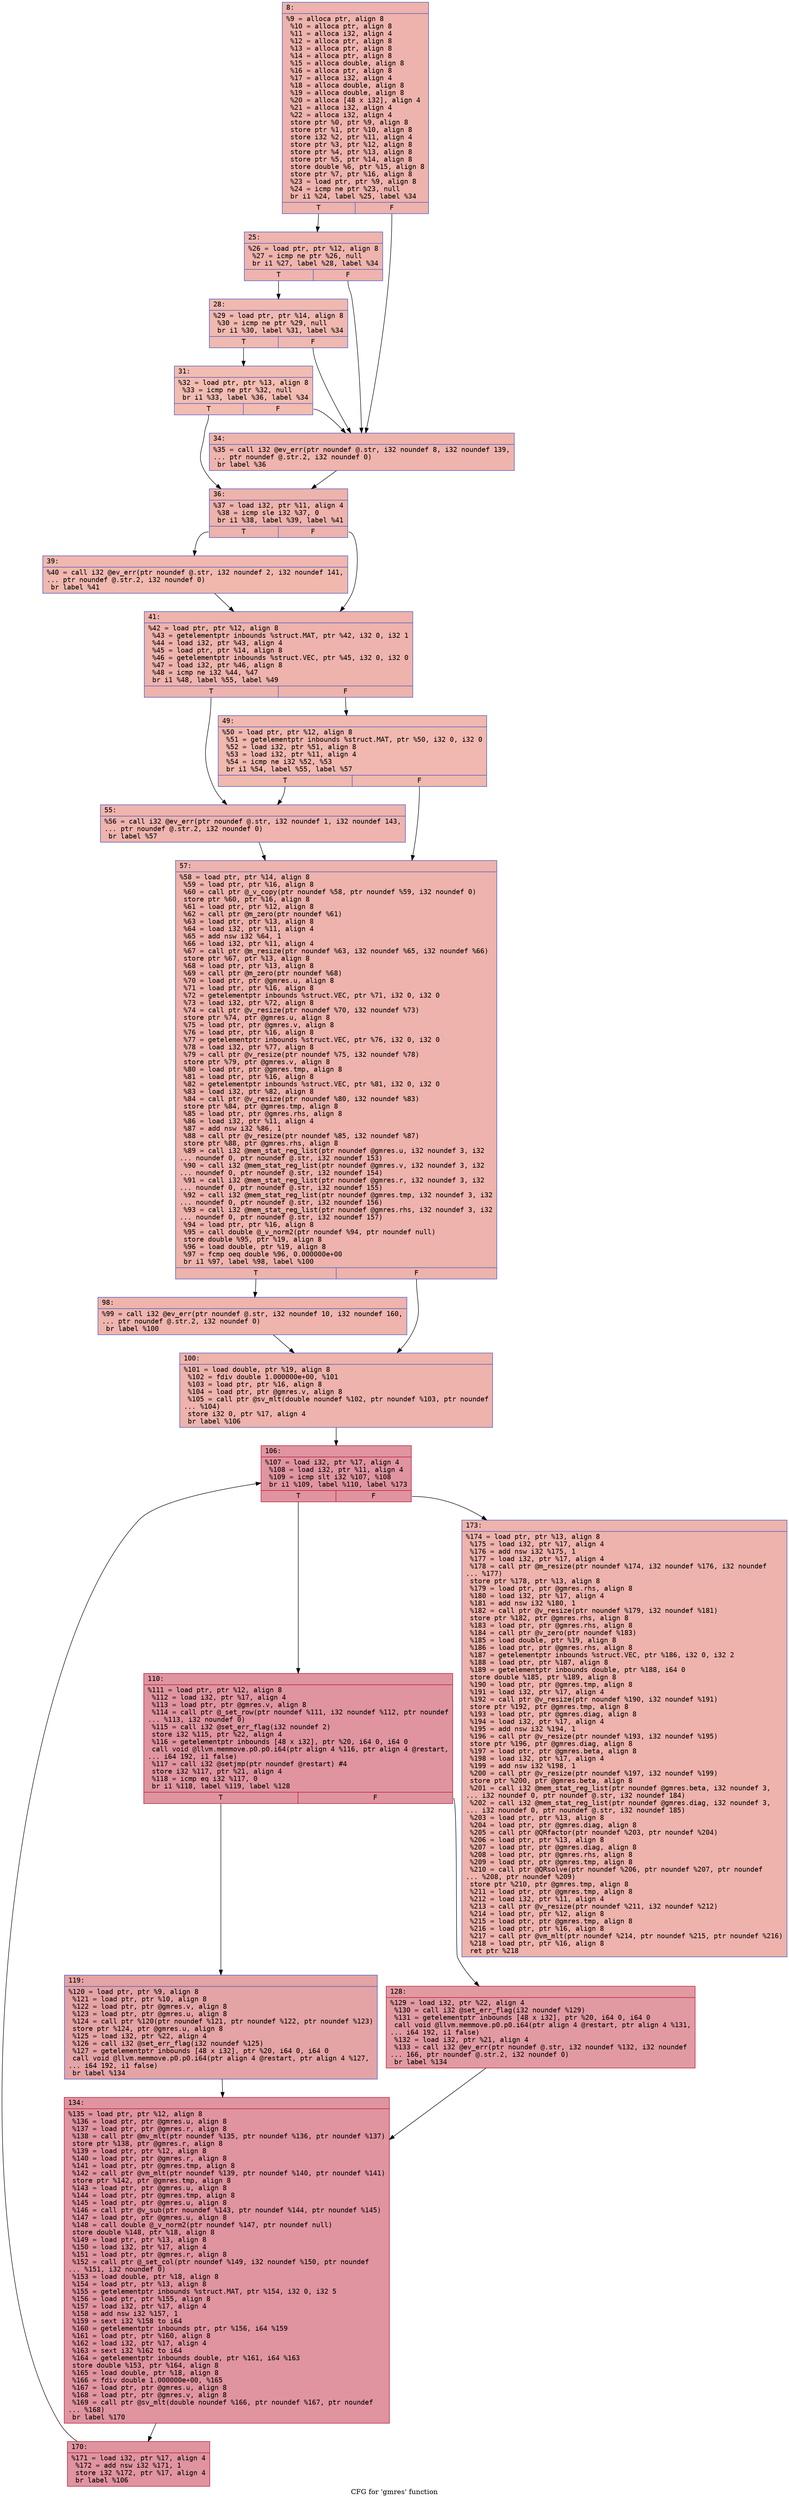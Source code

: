 digraph "CFG for 'gmres' function" {
	label="CFG for 'gmres' function";

	Node0x6000006026c0 [shape=record,color="#3d50c3ff", style=filled, fillcolor="#d6524470" fontname="Courier",label="{8:\l|  %9 = alloca ptr, align 8\l  %10 = alloca ptr, align 8\l  %11 = alloca i32, align 4\l  %12 = alloca ptr, align 8\l  %13 = alloca ptr, align 8\l  %14 = alloca ptr, align 8\l  %15 = alloca double, align 8\l  %16 = alloca ptr, align 8\l  %17 = alloca i32, align 4\l  %18 = alloca double, align 8\l  %19 = alloca double, align 8\l  %20 = alloca [48 x i32], align 4\l  %21 = alloca i32, align 4\l  %22 = alloca i32, align 4\l  store ptr %0, ptr %9, align 8\l  store ptr %1, ptr %10, align 8\l  store i32 %2, ptr %11, align 4\l  store ptr %3, ptr %12, align 8\l  store ptr %4, ptr %13, align 8\l  store ptr %5, ptr %14, align 8\l  store double %6, ptr %15, align 8\l  store ptr %7, ptr %16, align 8\l  %23 = load ptr, ptr %9, align 8\l  %24 = icmp ne ptr %23, null\l  br i1 %24, label %25, label %34\l|{<s0>T|<s1>F}}"];
	Node0x6000006026c0:s0 -> Node0x600000602710[tooltip="8 -> 25\nProbability 62.50%" ];
	Node0x6000006026c0:s1 -> Node0x600000602800[tooltip="8 -> 34\nProbability 37.50%" ];
	Node0x600000602710 [shape=record,color="#3d50c3ff", style=filled, fillcolor="#d8564670" fontname="Courier",label="{25:\l|  %26 = load ptr, ptr %12, align 8\l  %27 = icmp ne ptr %26, null\l  br i1 %27, label %28, label %34\l|{<s0>T|<s1>F}}"];
	Node0x600000602710:s0 -> Node0x600000602760[tooltip="25 -> 28\nProbability 62.50%" ];
	Node0x600000602710:s1 -> Node0x600000602800[tooltip="25 -> 34\nProbability 37.50%" ];
	Node0x600000602760 [shape=record,color="#3d50c3ff", style=filled, fillcolor="#de614d70" fontname="Courier",label="{28:\l|  %29 = load ptr, ptr %14, align 8\l  %30 = icmp ne ptr %29, null\l  br i1 %30, label %31, label %34\l|{<s0>T|<s1>F}}"];
	Node0x600000602760:s0 -> Node0x6000006027b0[tooltip="28 -> 31\nProbability 62.50%" ];
	Node0x600000602760:s1 -> Node0x600000602800[tooltip="28 -> 34\nProbability 37.50%" ];
	Node0x6000006027b0 [shape=record,color="#3d50c3ff", style=filled, fillcolor="#e1675170" fontname="Courier",label="{31:\l|  %32 = load ptr, ptr %13, align 8\l  %33 = icmp ne ptr %32, null\l  br i1 %33, label %36, label %34\l|{<s0>T|<s1>F}}"];
	Node0x6000006027b0:s0 -> Node0x600000602850[tooltip="31 -> 36\nProbability 62.50%" ];
	Node0x6000006027b0:s1 -> Node0x600000602800[tooltip="31 -> 34\nProbability 37.50%" ];
	Node0x600000602800 [shape=record,color="#3d50c3ff", style=filled, fillcolor="#d8564670" fontname="Courier",label="{34:\l|  %35 = call i32 @ev_err(ptr noundef @.str, i32 noundef 8, i32 noundef 139,\l... ptr noundef @.str.2, i32 noundef 0)\l  br label %36\l}"];
	Node0x600000602800 -> Node0x600000602850[tooltip="34 -> 36\nProbability 100.00%" ];
	Node0x600000602850 [shape=record,color="#3d50c3ff", style=filled, fillcolor="#d6524470" fontname="Courier",label="{36:\l|  %37 = load i32, ptr %11, align 4\l  %38 = icmp sle i32 %37, 0\l  br i1 %38, label %39, label %41\l|{<s0>T|<s1>F}}"];
	Node0x600000602850:s0 -> Node0x6000006028a0[tooltip="36 -> 39\nProbability 50.00%" ];
	Node0x600000602850:s1 -> Node0x6000006028f0[tooltip="36 -> 41\nProbability 50.00%" ];
	Node0x6000006028a0 [shape=record,color="#3d50c3ff", style=filled, fillcolor="#dc5d4a70" fontname="Courier",label="{39:\l|  %40 = call i32 @ev_err(ptr noundef @.str, i32 noundef 2, i32 noundef 141,\l... ptr noundef @.str.2, i32 noundef 0)\l  br label %41\l}"];
	Node0x6000006028a0 -> Node0x6000006028f0[tooltip="39 -> 41\nProbability 100.00%" ];
	Node0x6000006028f0 [shape=record,color="#3d50c3ff", style=filled, fillcolor="#d6524470" fontname="Courier",label="{41:\l|  %42 = load ptr, ptr %12, align 8\l  %43 = getelementptr inbounds %struct.MAT, ptr %42, i32 0, i32 1\l  %44 = load i32, ptr %43, align 4\l  %45 = load ptr, ptr %14, align 8\l  %46 = getelementptr inbounds %struct.VEC, ptr %45, i32 0, i32 0\l  %47 = load i32, ptr %46, align 8\l  %48 = icmp ne i32 %44, %47\l  br i1 %48, label %55, label %49\l|{<s0>T|<s1>F}}"];
	Node0x6000006028f0:s0 -> Node0x600000602990[tooltip="41 -> 55\nProbability 50.00%" ];
	Node0x6000006028f0:s1 -> Node0x600000602940[tooltip="41 -> 49\nProbability 50.00%" ];
	Node0x600000602940 [shape=record,color="#3d50c3ff", style=filled, fillcolor="#dc5d4a70" fontname="Courier",label="{49:\l|  %50 = load ptr, ptr %12, align 8\l  %51 = getelementptr inbounds %struct.MAT, ptr %50, i32 0, i32 0\l  %52 = load i32, ptr %51, align 8\l  %53 = load i32, ptr %11, align 4\l  %54 = icmp ne i32 %52, %53\l  br i1 %54, label %55, label %57\l|{<s0>T|<s1>F}}"];
	Node0x600000602940:s0 -> Node0x600000602990[tooltip="49 -> 55\nProbability 50.00%" ];
	Node0x600000602940:s1 -> Node0x6000006029e0[tooltip="49 -> 57\nProbability 50.00%" ];
	Node0x600000602990 [shape=record,color="#3d50c3ff", style=filled, fillcolor="#d8564670" fontname="Courier",label="{55:\l|  %56 = call i32 @ev_err(ptr noundef @.str, i32 noundef 1, i32 noundef 143,\l... ptr noundef @.str.2, i32 noundef 0)\l  br label %57\l}"];
	Node0x600000602990 -> Node0x6000006029e0[tooltip="55 -> 57\nProbability 100.00%" ];
	Node0x6000006029e0 [shape=record,color="#3d50c3ff", style=filled, fillcolor="#d6524470" fontname="Courier",label="{57:\l|  %58 = load ptr, ptr %14, align 8\l  %59 = load ptr, ptr %16, align 8\l  %60 = call ptr @_v_copy(ptr noundef %58, ptr noundef %59, i32 noundef 0)\l  store ptr %60, ptr %16, align 8\l  %61 = load ptr, ptr %12, align 8\l  %62 = call ptr @m_zero(ptr noundef %61)\l  %63 = load ptr, ptr %13, align 8\l  %64 = load i32, ptr %11, align 4\l  %65 = add nsw i32 %64, 1\l  %66 = load i32, ptr %11, align 4\l  %67 = call ptr @m_resize(ptr noundef %63, i32 noundef %65, i32 noundef %66)\l  store ptr %67, ptr %13, align 8\l  %68 = load ptr, ptr %13, align 8\l  %69 = call ptr @m_zero(ptr noundef %68)\l  %70 = load ptr, ptr @gmres.u, align 8\l  %71 = load ptr, ptr %16, align 8\l  %72 = getelementptr inbounds %struct.VEC, ptr %71, i32 0, i32 0\l  %73 = load i32, ptr %72, align 8\l  %74 = call ptr @v_resize(ptr noundef %70, i32 noundef %73)\l  store ptr %74, ptr @gmres.u, align 8\l  %75 = load ptr, ptr @gmres.v, align 8\l  %76 = load ptr, ptr %16, align 8\l  %77 = getelementptr inbounds %struct.VEC, ptr %76, i32 0, i32 0\l  %78 = load i32, ptr %77, align 8\l  %79 = call ptr @v_resize(ptr noundef %75, i32 noundef %78)\l  store ptr %79, ptr @gmres.v, align 8\l  %80 = load ptr, ptr @gmres.tmp, align 8\l  %81 = load ptr, ptr %16, align 8\l  %82 = getelementptr inbounds %struct.VEC, ptr %81, i32 0, i32 0\l  %83 = load i32, ptr %82, align 8\l  %84 = call ptr @v_resize(ptr noundef %80, i32 noundef %83)\l  store ptr %84, ptr @gmres.tmp, align 8\l  %85 = load ptr, ptr @gmres.rhs, align 8\l  %86 = load i32, ptr %11, align 4\l  %87 = add nsw i32 %86, 1\l  %88 = call ptr @v_resize(ptr noundef %85, i32 noundef %87)\l  store ptr %88, ptr @gmres.rhs, align 8\l  %89 = call i32 @mem_stat_reg_list(ptr noundef @gmres.u, i32 noundef 3, i32\l... noundef 0, ptr noundef @.str, i32 noundef 153)\l  %90 = call i32 @mem_stat_reg_list(ptr noundef @gmres.v, i32 noundef 3, i32\l... noundef 0, ptr noundef @.str, i32 noundef 154)\l  %91 = call i32 @mem_stat_reg_list(ptr noundef @gmres.r, i32 noundef 3, i32\l... noundef 0, ptr noundef @.str, i32 noundef 155)\l  %92 = call i32 @mem_stat_reg_list(ptr noundef @gmres.tmp, i32 noundef 3, i32\l... noundef 0, ptr noundef @.str, i32 noundef 156)\l  %93 = call i32 @mem_stat_reg_list(ptr noundef @gmres.rhs, i32 noundef 3, i32\l... noundef 0, ptr noundef @.str, i32 noundef 157)\l  %94 = load ptr, ptr %16, align 8\l  %95 = call double @_v_norm2(ptr noundef %94, ptr noundef null)\l  store double %95, ptr %19, align 8\l  %96 = load double, ptr %19, align 8\l  %97 = fcmp oeq double %96, 0.000000e+00\l  br i1 %97, label %98, label %100\l|{<s0>T|<s1>F}}"];
	Node0x6000006029e0:s0 -> Node0x600000602a30[tooltip="57 -> 98\nProbability 62.50%" ];
	Node0x6000006029e0:s1 -> Node0x600000602a80[tooltip="57 -> 100\nProbability 37.50%" ];
	Node0x600000602a30 [shape=record,color="#3d50c3ff", style=filled, fillcolor="#d8564670" fontname="Courier",label="{98:\l|  %99 = call i32 @ev_err(ptr noundef @.str, i32 noundef 10, i32 noundef 160,\l... ptr noundef @.str.2, i32 noundef 0)\l  br label %100\l}"];
	Node0x600000602a30 -> Node0x600000602a80[tooltip="98 -> 100\nProbability 100.00%" ];
	Node0x600000602a80 [shape=record,color="#3d50c3ff", style=filled, fillcolor="#d6524470" fontname="Courier",label="{100:\l|  %101 = load double, ptr %19, align 8\l  %102 = fdiv double 1.000000e+00, %101\l  %103 = load ptr, ptr %16, align 8\l  %104 = load ptr, ptr @gmres.v, align 8\l  %105 = call ptr @sv_mlt(double noundef %102, ptr noundef %103, ptr noundef\l... %104)\l  store i32 0, ptr %17, align 4\l  br label %106\l}"];
	Node0x600000602a80 -> Node0x600000602ad0[tooltip="100 -> 106\nProbability 100.00%" ];
	Node0x600000602ad0 [shape=record,color="#b70d28ff", style=filled, fillcolor="#b70d2870" fontname="Courier",label="{106:\l|  %107 = load i32, ptr %17, align 4\l  %108 = load i32, ptr %11, align 4\l  %109 = icmp slt i32 %107, %108\l  br i1 %109, label %110, label %173\l|{<s0>T|<s1>F}}"];
	Node0x600000602ad0:s0 -> Node0x600000602b20[tooltip="106 -> 110\nProbability 96.88%" ];
	Node0x600000602ad0:s1 -> Node0x600000602cb0[tooltip="106 -> 173\nProbability 3.12%" ];
	Node0x600000602b20 [shape=record,color="#b70d28ff", style=filled, fillcolor="#b70d2870" fontname="Courier",label="{110:\l|  %111 = load ptr, ptr %12, align 8\l  %112 = load i32, ptr %17, align 4\l  %113 = load ptr, ptr @gmres.v, align 8\l  %114 = call ptr @_set_row(ptr noundef %111, i32 noundef %112, ptr noundef\l... %113, i32 noundef 0)\l  %115 = call i32 @set_err_flag(i32 noundef 2)\l  store i32 %115, ptr %22, align 4\l  %116 = getelementptr inbounds [48 x i32], ptr %20, i64 0, i64 0\l  call void @llvm.memmove.p0.p0.i64(ptr align 4 %116, ptr align 4 @restart,\l... i64 192, i1 false)\l  %117 = call i32 @setjmp(ptr noundef @restart) #4\l  store i32 %117, ptr %21, align 4\l  %118 = icmp eq i32 %117, 0\l  br i1 %118, label %119, label %128\l|{<s0>T|<s1>F}}"];
	Node0x600000602b20:s0 -> Node0x600000602b70[tooltip="110 -> 119\nProbability 37.50%" ];
	Node0x600000602b20:s1 -> Node0x600000602bc0[tooltip="110 -> 128\nProbability 62.50%" ];
	Node0x600000602b70 [shape=record,color="#3d50c3ff", style=filled, fillcolor="#c32e3170" fontname="Courier",label="{119:\l|  %120 = load ptr, ptr %9, align 8\l  %121 = load ptr, ptr %10, align 8\l  %122 = load ptr, ptr @gmres.v, align 8\l  %123 = load ptr, ptr @gmres.u, align 8\l  %124 = call ptr %120(ptr noundef %121, ptr noundef %122, ptr noundef %123)\l  store ptr %124, ptr @gmres.u, align 8\l  %125 = load i32, ptr %22, align 4\l  %126 = call i32 @set_err_flag(i32 noundef %125)\l  %127 = getelementptr inbounds [48 x i32], ptr %20, i64 0, i64 0\l  call void @llvm.memmove.p0.p0.i64(ptr align 4 @restart, ptr align 4 %127,\l... i64 192, i1 false)\l  br label %134\l}"];
	Node0x600000602b70 -> Node0x600000602c10[tooltip="119 -> 134\nProbability 100.00%" ];
	Node0x600000602bc0 [shape=record,color="#b70d28ff", style=filled, fillcolor="#bb1b2c70" fontname="Courier",label="{128:\l|  %129 = load i32, ptr %22, align 4\l  %130 = call i32 @set_err_flag(i32 noundef %129)\l  %131 = getelementptr inbounds [48 x i32], ptr %20, i64 0, i64 0\l  call void @llvm.memmove.p0.p0.i64(ptr align 4 @restart, ptr align 4 %131,\l... i64 192, i1 false)\l  %132 = load i32, ptr %21, align 4\l  %133 = call i32 @ev_err(ptr noundef @.str, i32 noundef %132, i32 noundef\l... 166, ptr noundef @.str.2, i32 noundef 0)\l  br label %134\l}"];
	Node0x600000602bc0 -> Node0x600000602c10[tooltip="128 -> 134\nProbability 100.00%" ];
	Node0x600000602c10 [shape=record,color="#b70d28ff", style=filled, fillcolor="#b70d2870" fontname="Courier",label="{134:\l|  %135 = load ptr, ptr %12, align 8\l  %136 = load ptr, ptr @gmres.u, align 8\l  %137 = load ptr, ptr @gmres.r, align 8\l  %138 = call ptr @mv_mlt(ptr noundef %135, ptr noundef %136, ptr noundef %137)\l  store ptr %138, ptr @gmres.r, align 8\l  %139 = load ptr, ptr %12, align 8\l  %140 = load ptr, ptr @gmres.r, align 8\l  %141 = load ptr, ptr @gmres.tmp, align 8\l  %142 = call ptr @vm_mlt(ptr noundef %139, ptr noundef %140, ptr noundef %141)\l  store ptr %142, ptr @gmres.tmp, align 8\l  %143 = load ptr, ptr @gmres.u, align 8\l  %144 = load ptr, ptr @gmres.tmp, align 8\l  %145 = load ptr, ptr @gmres.u, align 8\l  %146 = call ptr @v_sub(ptr noundef %143, ptr noundef %144, ptr noundef %145)\l  %147 = load ptr, ptr @gmres.u, align 8\l  %148 = call double @_v_norm2(ptr noundef %147, ptr noundef null)\l  store double %148, ptr %18, align 8\l  %149 = load ptr, ptr %13, align 8\l  %150 = load i32, ptr %17, align 4\l  %151 = load ptr, ptr @gmres.r, align 8\l  %152 = call ptr @_set_col(ptr noundef %149, i32 noundef %150, ptr noundef\l... %151, i32 noundef 0)\l  %153 = load double, ptr %18, align 8\l  %154 = load ptr, ptr %13, align 8\l  %155 = getelementptr inbounds %struct.MAT, ptr %154, i32 0, i32 5\l  %156 = load ptr, ptr %155, align 8\l  %157 = load i32, ptr %17, align 4\l  %158 = add nsw i32 %157, 1\l  %159 = sext i32 %158 to i64\l  %160 = getelementptr inbounds ptr, ptr %156, i64 %159\l  %161 = load ptr, ptr %160, align 8\l  %162 = load i32, ptr %17, align 4\l  %163 = sext i32 %162 to i64\l  %164 = getelementptr inbounds double, ptr %161, i64 %163\l  store double %153, ptr %164, align 8\l  %165 = load double, ptr %18, align 8\l  %166 = fdiv double 1.000000e+00, %165\l  %167 = load ptr, ptr @gmres.u, align 8\l  %168 = load ptr, ptr @gmres.v, align 8\l  %169 = call ptr @sv_mlt(double noundef %166, ptr noundef %167, ptr noundef\l... %168)\l  br label %170\l}"];
	Node0x600000602c10 -> Node0x600000602c60[tooltip="134 -> 170\nProbability 100.00%" ];
	Node0x600000602c60 [shape=record,color="#b70d28ff", style=filled, fillcolor="#b70d2870" fontname="Courier",label="{170:\l|  %171 = load i32, ptr %17, align 4\l  %172 = add nsw i32 %171, 1\l  store i32 %172, ptr %17, align 4\l  br label %106\l}"];
	Node0x600000602c60 -> Node0x600000602ad0[tooltip="170 -> 106\nProbability 100.00%" ];
	Node0x600000602cb0 [shape=record,color="#3d50c3ff", style=filled, fillcolor="#d6524470" fontname="Courier",label="{173:\l|  %174 = load ptr, ptr %13, align 8\l  %175 = load i32, ptr %17, align 4\l  %176 = add nsw i32 %175, 1\l  %177 = load i32, ptr %17, align 4\l  %178 = call ptr @m_resize(ptr noundef %174, i32 noundef %176, i32 noundef\l... %177)\l  store ptr %178, ptr %13, align 8\l  %179 = load ptr, ptr @gmres.rhs, align 8\l  %180 = load i32, ptr %17, align 4\l  %181 = add nsw i32 %180, 1\l  %182 = call ptr @v_resize(ptr noundef %179, i32 noundef %181)\l  store ptr %182, ptr @gmres.rhs, align 8\l  %183 = load ptr, ptr @gmres.rhs, align 8\l  %184 = call ptr @v_zero(ptr noundef %183)\l  %185 = load double, ptr %19, align 8\l  %186 = load ptr, ptr @gmres.rhs, align 8\l  %187 = getelementptr inbounds %struct.VEC, ptr %186, i32 0, i32 2\l  %188 = load ptr, ptr %187, align 8\l  %189 = getelementptr inbounds double, ptr %188, i64 0\l  store double %185, ptr %189, align 8\l  %190 = load ptr, ptr @gmres.tmp, align 8\l  %191 = load i32, ptr %17, align 4\l  %192 = call ptr @v_resize(ptr noundef %190, i32 noundef %191)\l  store ptr %192, ptr @gmres.tmp, align 8\l  %193 = load ptr, ptr @gmres.diag, align 8\l  %194 = load i32, ptr %17, align 4\l  %195 = add nsw i32 %194, 1\l  %196 = call ptr @v_resize(ptr noundef %193, i32 noundef %195)\l  store ptr %196, ptr @gmres.diag, align 8\l  %197 = load ptr, ptr @gmres.beta, align 8\l  %198 = load i32, ptr %17, align 4\l  %199 = add nsw i32 %198, 1\l  %200 = call ptr @v_resize(ptr noundef %197, i32 noundef %199)\l  store ptr %200, ptr @gmres.beta, align 8\l  %201 = call i32 @mem_stat_reg_list(ptr noundef @gmres.beta, i32 noundef 3,\l... i32 noundef 0, ptr noundef @.str, i32 noundef 184)\l  %202 = call i32 @mem_stat_reg_list(ptr noundef @gmres.diag, i32 noundef 3,\l... i32 noundef 0, ptr noundef @.str, i32 noundef 185)\l  %203 = load ptr, ptr %13, align 8\l  %204 = load ptr, ptr @gmres.diag, align 8\l  %205 = call ptr @QRfactor(ptr noundef %203, ptr noundef %204)\l  %206 = load ptr, ptr %13, align 8\l  %207 = load ptr, ptr @gmres.diag, align 8\l  %208 = load ptr, ptr @gmres.rhs, align 8\l  %209 = load ptr, ptr @gmres.tmp, align 8\l  %210 = call ptr @QRsolve(ptr noundef %206, ptr noundef %207, ptr noundef\l... %208, ptr noundef %209)\l  store ptr %210, ptr @gmres.tmp, align 8\l  %211 = load ptr, ptr @gmres.tmp, align 8\l  %212 = load i32, ptr %11, align 4\l  %213 = call ptr @v_resize(ptr noundef %211, i32 noundef %212)\l  %214 = load ptr, ptr %12, align 8\l  %215 = load ptr, ptr @gmres.tmp, align 8\l  %216 = load ptr, ptr %16, align 8\l  %217 = call ptr @vm_mlt(ptr noundef %214, ptr noundef %215, ptr noundef %216)\l  %218 = load ptr, ptr %16, align 8\l  ret ptr %218\l}"];
}

